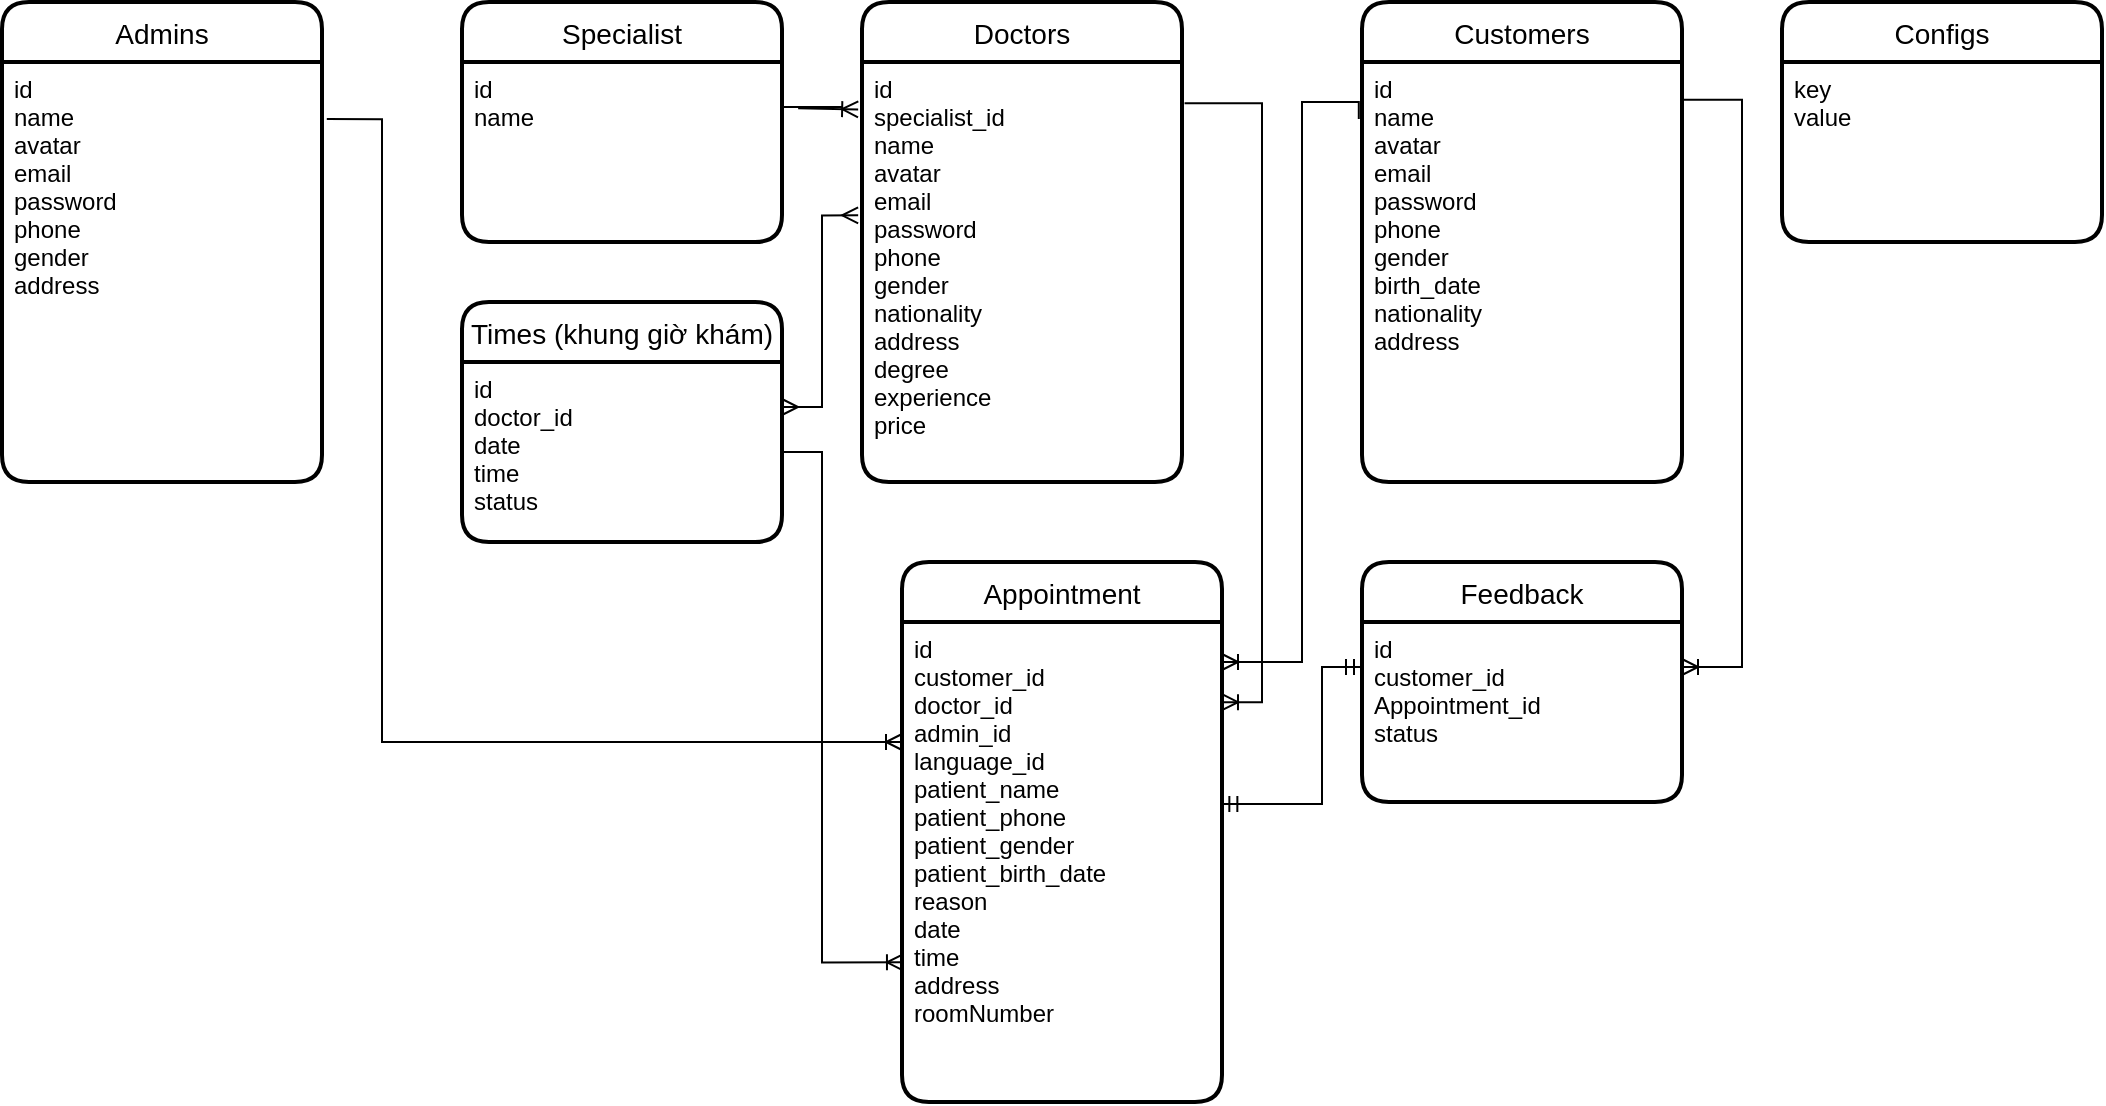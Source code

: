 <mxfile version="18.0.6" type="device"><diagram id="bRsPZod1Q-AdD-6PkflF" name="Page-1"><mxGraphModel dx="1038" dy="2233" grid="1" gridSize="10" guides="1" tooltips="1" connect="1" arrows="1" fold="1" page="1" pageScale="1" pageWidth="1169" pageHeight="1654" math="0" shadow="0"><root><mxCell id="0"/><mxCell id="1" parent="0"/><mxCell id="5cZW7sCOYbbkyU2ejTwQ-2" value="Customers" style="swimlane;childLayout=stackLayout;horizontal=1;startSize=30;horizontalStack=0;rounded=1;fontSize=14;fontStyle=0;strokeWidth=2;resizeParent=0;resizeLast=1;shadow=0;dashed=0;align=center;" parent="1" vertex="1"><mxGeometry x="690" width="160" height="240" as="geometry"/></mxCell><mxCell id="5cZW7sCOYbbkyU2ejTwQ-3" value="id&#10;name&#10;avatar&#10;email&#10;password&#10;phone&#10;gender&#10;birth_date&#10;nationality&#10;address" style="align=left;strokeColor=none;fillColor=none;spacingLeft=4;fontSize=12;verticalAlign=top;resizable=0;rotatable=0;part=1;" parent="5cZW7sCOYbbkyU2ejTwQ-2" vertex="1"><mxGeometry y="30" width="160" height="210" as="geometry"/></mxCell><mxCell id="5cZW7sCOYbbkyU2ejTwQ-7" value="Doctors" style="swimlane;childLayout=stackLayout;horizontal=1;startSize=30;horizontalStack=0;rounded=1;fontSize=14;fontStyle=0;strokeWidth=2;resizeParent=0;resizeLast=1;shadow=0;dashed=0;align=center;" parent="1" vertex="1"><mxGeometry x="440" width="160" height="240" as="geometry"/></mxCell><mxCell id="5cZW7sCOYbbkyU2ejTwQ-8" value="id&#10;specialist_id&#10;name&#10;avatar&#10;email&#10;password&#10;phone&#10;gender&#10;nationality&#10;address&#10;degree&#10;experience&#10;price" style="align=left;strokeColor=none;fillColor=none;spacingLeft=4;fontSize=12;verticalAlign=top;resizable=0;rotatable=0;part=1;" parent="5cZW7sCOYbbkyU2ejTwQ-7" vertex="1"><mxGeometry y="30" width="160" height="210" as="geometry"/></mxCell><mxCell id="5cZW7sCOYbbkyU2ejTwQ-10" value="Configs" style="swimlane;childLayout=stackLayout;horizontal=1;startSize=30;horizontalStack=0;rounded=1;fontSize=14;fontStyle=0;strokeWidth=2;resizeParent=0;resizeLast=1;shadow=0;dashed=0;align=center;" parent="1" vertex="1"><mxGeometry x="900" width="160" height="120" as="geometry"/></mxCell><mxCell id="5cZW7sCOYbbkyU2ejTwQ-11" value="key&#10;value" style="align=left;strokeColor=none;fillColor=none;spacingLeft=4;fontSize=12;verticalAlign=top;resizable=0;rotatable=0;part=1;" parent="5cZW7sCOYbbkyU2ejTwQ-10" vertex="1"><mxGeometry y="30" width="160" height="90" as="geometry"/></mxCell><mxCell id="Yh52bVcas57Z8viPBCSU-1" value="Admins" style="swimlane;childLayout=stackLayout;horizontal=1;startSize=30;horizontalStack=0;rounded=1;fontSize=14;fontStyle=0;strokeWidth=2;resizeParent=0;resizeLast=1;shadow=0;dashed=0;align=center;" parent="1" vertex="1"><mxGeometry x="10" width="160" height="240" as="geometry"/></mxCell><mxCell id="Yh52bVcas57Z8viPBCSU-2" value="id&#10;name&#10;avatar&#10;email&#10;password&#10;phone&#10;gender&#10;address" style="align=left;strokeColor=none;fillColor=none;spacingLeft=4;fontSize=12;verticalAlign=top;resizable=0;rotatable=0;part=1;" parent="Yh52bVcas57Z8viPBCSU-1" vertex="1"><mxGeometry y="30" width="160" height="210" as="geometry"/></mxCell><mxCell id="Yh52bVcas57Z8viPBCSU-4" value="Times (khung giờ khám)" style="swimlane;childLayout=stackLayout;horizontal=1;startSize=30;horizontalStack=0;rounded=1;fontSize=14;fontStyle=0;strokeWidth=2;resizeParent=0;resizeLast=1;shadow=0;dashed=0;align=center;" parent="1" vertex="1"><mxGeometry x="240" y="150" width="160" height="120" as="geometry"/></mxCell><mxCell id="Yh52bVcas57Z8viPBCSU-5" value="id&#10;doctor_id&#10;date&#10;time&#10;status" style="align=left;strokeColor=none;fillColor=none;spacingLeft=4;fontSize=12;verticalAlign=top;resizable=0;rotatable=0;part=1;" parent="Yh52bVcas57Z8viPBCSU-4" vertex="1"><mxGeometry y="30" width="160" height="90" as="geometry"/></mxCell><mxCell id="mtNiXYRTBbp-u4BsRuCI-1" value="Feedback" style="swimlane;childLayout=stackLayout;horizontal=1;startSize=30;horizontalStack=0;rounded=1;fontSize=14;fontStyle=0;strokeWidth=2;resizeParent=0;resizeLast=1;shadow=0;dashed=0;align=center;" parent="1" vertex="1"><mxGeometry x="690" y="280" width="160" height="120" as="geometry"/></mxCell><mxCell id="mtNiXYRTBbp-u4BsRuCI-2" value="id&#10;customer_id&#10;Appointment_id&#10;status" style="align=left;strokeColor=none;fillColor=none;spacingLeft=4;fontSize=12;verticalAlign=top;resizable=0;rotatable=0;part=1;" parent="mtNiXYRTBbp-u4BsRuCI-1" vertex="1"><mxGeometry y="30" width="160" height="90" as="geometry"/></mxCell><mxCell id="U1HrsdwmEihUz_MRohyp-1" value="Specialist" style="swimlane;childLayout=stackLayout;horizontal=1;startSize=30;horizontalStack=0;rounded=1;fontSize=14;fontStyle=0;strokeWidth=2;resizeParent=0;resizeLast=1;shadow=0;dashed=0;align=center;" parent="1" vertex="1"><mxGeometry x="240" width="160" height="120" as="geometry"/></mxCell><mxCell id="U1HrsdwmEihUz_MRohyp-2" value="id&#10;name" style="align=left;strokeColor=none;fillColor=none;spacingLeft=4;fontSize=12;verticalAlign=top;resizable=0;rotatable=0;part=1;" parent="U1HrsdwmEihUz_MRohyp-1" vertex="1"><mxGeometry y="30" width="160" height="90" as="geometry"/></mxCell><mxCell id="5cZW7sCOYbbkyU2ejTwQ-4" value="Appointment" style="swimlane;childLayout=stackLayout;horizontal=1;startSize=30;horizontalStack=0;rounded=1;fontSize=14;fontStyle=0;strokeWidth=2;resizeParent=0;resizeLast=1;shadow=0;dashed=0;align=center;" parent="1" vertex="1"><mxGeometry x="460" y="280" width="160" height="270" as="geometry"/></mxCell><mxCell id="5cZW7sCOYbbkyU2ejTwQ-5" value="id&#10;customer_id&#10;doctor_id&#10;admin_id&#10;language_id&#10;patient_name&#10;patient_phone&#10;patient_gender&#10;patient_birth_date&#10;reason&#10;date&#10;time&#10;address&#10;roomNumber" style="align=left;strokeColor=none;fillColor=none;spacingLeft=4;fontSize=12;verticalAlign=top;resizable=0;rotatable=0;part=1;" parent="5cZW7sCOYbbkyU2ejTwQ-4" vertex="1"><mxGeometry y="30" width="160" height="240" as="geometry"/></mxCell><mxCell id="T-fFNvLZBcs8RuCFiVD2-6" value="" style="edgeStyle=orthogonalEdgeStyle;fontSize=12;html=1;endArrow=ERoneToMany;rounded=0;exitX=1.015;exitY=0.136;exitDx=0;exitDy=0;exitPerimeter=0;entryX=0;entryY=0.25;entryDx=0;entryDy=0;" edge="1" parent="1" source="Yh52bVcas57Z8viPBCSU-2" target="5cZW7sCOYbbkyU2ejTwQ-5"><mxGeometry width="100" height="100" relative="1" as="geometry"><mxPoint x="470" y="350" as="sourcePoint"/><mxPoint x="210" y="360" as="targetPoint"/><Array as="points"><mxPoint x="200" y="59"/><mxPoint x="200" y="370"/></Array></mxGeometry></mxCell><mxCell id="T-fFNvLZBcs8RuCFiVD2-8" value="" style="edgeStyle=entityRelationEdgeStyle;fontSize=12;html=1;endArrow=ERoneToMany;rounded=0;exitX=1;exitY=0.25;exitDx=0;exitDy=0;entryX=-0.012;entryY=0.113;entryDx=0;entryDy=0;entryPerimeter=0;" edge="1" parent="1" source="U1HrsdwmEihUz_MRohyp-2" target="5cZW7sCOYbbkyU2ejTwQ-8"><mxGeometry width="100" height="100" relative="1" as="geometry"><mxPoint x="470" y="350" as="sourcePoint"/><mxPoint x="570" y="250" as="targetPoint"/></mxGeometry></mxCell><mxCell id="T-fFNvLZBcs8RuCFiVD2-9" value="" style="edgeStyle=orthogonalEdgeStyle;fontSize=12;html=1;endArrow=ERmany;startArrow=ERmany;rounded=0;exitX=1;exitY=0.25;exitDx=0;exitDy=0;entryX=-0.012;entryY=0.365;entryDx=0;entryDy=0;entryPerimeter=0;" edge="1" parent="1" source="Yh52bVcas57Z8viPBCSU-5" target="5cZW7sCOYbbkyU2ejTwQ-8"><mxGeometry width="100" height="100" relative="1" as="geometry"><mxPoint x="470" y="350" as="sourcePoint"/><mxPoint x="570" y="250" as="targetPoint"/></mxGeometry></mxCell><mxCell id="T-fFNvLZBcs8RuCFiVD2-12" value="" style="edgeStyle=orthogonalEdgeStyle;fontSize=12;html=1;endArrow=ERoneToMany;rounded=0;exitX=1.008;exitY=0.098;exitDx=0;exitDy=0;exitPerimeter=0;entryX=1;entryY=0.167;entryDx=0;entryDy=0;entryPerimeter=0;" edge="1" parent="1" source="5cZW7sCOYbbkyU2ejTwQ-8" target="5cZW7sCOYbbkyU2ejTwQ-5"><mxGeometry width="100" height="100" relative="1" as="geometry"><mxPoint x="470" y="350" as="sourcePoint"/><mxPoint x="570" y="250" as="targetPoint"/><Array as="points"><mxPoint x="640" y="51"/><mxPoint x="640" y="350"/></Array></mxGeometry></mxCell><mxCell id="T-fFNvLZBcs8RuCFiVD2-13" value="" style="edgeStyle=orthogonalEdgeStyle;fontSize=12;html=1;endArrow=ERoneToMany;rounded=0;exitX=1.005;exitY=0.09;exitDx=0;exitDy=0;exitPerimeter=0;entryX=1;entryY=0.25;entryDx=0;entryDy=0;" edge="1" parent="1" source="5cZW7sCOYbbkyU2ejTwQ-3" target="mtNiXYRTBbp-u4BsRuCI-2"><mxGeometry width="100" height="100" relative="1" as="geometry"><mxPoint x="470" y="350" as="sourcePoint"/><mxPoint x="570" y="250" as="targetPoint"/><Array as="points"><mxPoint x="880" y="49"/><mxPoint x="880" y="333"/></Array></mxGeometry></mxCell><mxCell id="T-fFNvLZBcs8RuCFiVD2-15" value="" style="edgeStyle=orthogonalEdgeStyle;fontSize=12;html=1;endArrow=ERmandOne;startArrow=ERmandOne;rounded=0;entryX=0;entryY=0.25;entryDx=0;entryDy=0;exitX=0.998;exitY=0.379;exitDx=0;exitDy=0;exitPerimeter=0;" edge="1" parent="1" source="5cZW7sCOYbbkyU2ejTwQ-5" target="mtNiXYRTBbp-u4BsRuCI-2"><mxGeometry width="100" height="100" relative="1" as="geometry"><mxPoint x="470" y="350" as="sourcePoint"/><mxPoint x="570" y="250" as="targetPoint"/><Array as="points"><mxPoint x="670" y="401"/><mxPoint x="670" y="333"/></Array></mxGeometry></mxCell><mxCell id="T-fFNvLZBcs8RuCFiVD2-16" value="" style="edgeStyle=orthogonalEdgeStyle;fontSize=12;html=1;endArrow=ERoneToMany;rounded=0;exitX=1;exitY=0.5;exitDx=0;exitDy=0;entryX=0.003;entryY=0.709;entryDx=0;entryDy=0;entryPerimeter=0;" edge="1" parent="1" source="Yh52bVcas57Z8viPBCSU-5" target="5cZW7sCOYbbkyU2ejTwQ-5"><mxGeometry width="100" height="100" relative="1" as="geometry"><mxPoint x="470" y="350" as="sourcePoint"/><mxPoint x="400" y="480" as="targetPoint"/><Array as="points"><mxPoint x="420" y="225"/><mxPoint x="420" y="480"/></Array></mxGeometry></mxCell><mxCell id="T-fFNvLZBcs8RuCFiVD2-17" value="" style="edgeStyle=orthogonalEdgeStyle;fontSize=12;html=1;endArrow=ERoneToMany;rounded=0;exitX=-0.01;exitY=0.136;exitDx=0;exitDy=0;exitPerimeter=0;" edge="1" parent="1" source="5cZW7sCOYbbkyU2ejTwQ-3"><mxGeometry width="100" height="100" relative="1" as="geometry"><mxPoint x="470" y="350" as="sourcePoint"/><mxPoint x="620" y="330" as="targetPoint"/><Array as="points"><mxPoint x="688" y="50"/><mxPoint x="660" y="50"/><mxPoint x="660" y="330"/></Array></mxGeometry></mxCell></root></mxGraphModel></diagram></mxfile>